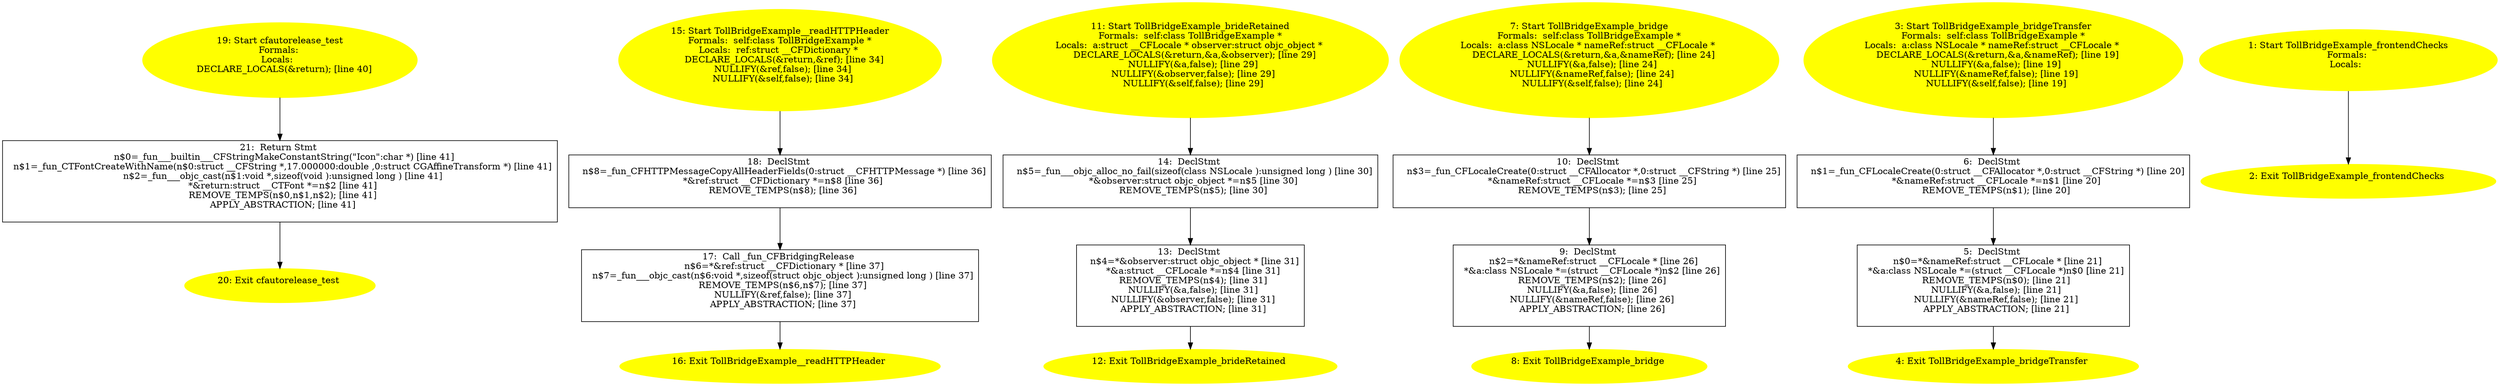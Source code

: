 digraph iCFG {
21 [label="21:  Return Stmt \n   n$0=_fun___builtin___CFStringMakeConstantString(\"Icon\":char *) [line 41]\n  n$1=_fun_CTFontCreateWithName(n$0:struct __CFString *,17.000000:double ,0:struct CGAffineTransform *) [line 41]\n  n$2=_fun___objc_cast(n$1:void *,sizeof(void ):unsigned long ) [line 41]\n  *&return:struct __CTFont *=n$2 [line 41]\n  REMOVE_TEMPS(n$0,n$1,n$2); [line 41]\n  APPLY_ABSTRACTION; [line 41]\n " shape="box"]
	

	 21 -> 20 ;
20 [label="20: Exit cfautorelease_test \n  " color=yellow style=filled]
	

19 [label="19: Start cfautorelease_test\nFormals: \nLocals:  \n   DECLARE_LOCALS(&return); [line 40]\n " color=yellow style=filled]
	

	 19 -> 21 ;
18 [label="18:  DeclStmt \n   n$8=_fun_CFHTTPMessageCopyAllHeaderFields(0:struct __CFHTTPMessage *) [line 36]\n  *&ref:struct __CFDictionary *=n$8 [line 36]\n  REMOVE_TEMPS(n$8); [line 36]\n " shape="box"]
	

	 18 -> 17 ;
17 [label="17:  Call _fun_CFBridgingRelease \n   n$6=*&ref:struct __CFDictionary * [line 37]\n  n$7=_fun___objc_cast(n$6:void *,sizeof(struct objc_object ):unsigned long ) [line 37]\n  REMOVE_TEMPS(n$6,n$7); [line 37]\n  NULLIFY(&ref,false); [line 37]\n  APPLY_ABSTRACTION; [line 37]\n " shape="box"]
	

	 17 -> 16 ;
16 [label="16: Exit TollBridgeExample__readHTTPHeader \n  " color=yellow style=filled]
	

15 [label="15: Start TollBridgeExample__readHTTPHeader\nFormals:  self:class TollBridgeExample *\nLocals:  ref:struct __CFDictionary * \n   DECLARE_LOCALS(&return,&ref); [line 34]\n  NULLIFY(&ref,false); [line 34]\n  NULLIFY(&self,false); [line 34]\n " color=yellow style=filled]
	

	 15 -> 18 ;
14 [label="14:  DeclStmt \n   n$5=_fun___objc_alloc_no_fail(sizeof(class NSLocale ):unsigned long ) [line 30]\n  *&observer:struct objc_object *=n$5 [line 30]\n  REMOVE_TEMPS(n$5); [line 30]\n " shape="box"]
	

	 14 -> 13 ;
13 [label="13:  DeclStmt \n   n$4=*&observer:struct objc_object * [line 31]\n  *&a:struct __CFLocale *=n$4 [line 31]\n  REMOVE_TEMPS(n$4); [line 31]\n  NULLIFY(&a,false); [line 31]\n  NULLIFY(&observer,false); [line 31]\n  APPLY_ABSTRACTION; [line 31]\n " shape="box"]
	

	 13 -> 12 ;
12 [label="12: Exit TollBridgeExample_brideRetained \n  " color=yellow style=filled]
	

11 [label="11: Start TollBridgeExample_brideRetained\nFormals:  self:class TollBridgeExample *\nLocals:  a:struct __CFLocale * observer:struct objc_object * \n   DECLARE_LOCALS(&return,&a,&observer); [line 29]\n  NULLIFY(&a,false); [line 29]\n  NULLIFY(&observer,false); [line 29]\n  NULLIFY(&self,false); [line 29]\n " color=yellow style=filled]
	

	 11 -> 14 ;
10 [label="10:  DeclStmt \n   n$3=_fun_CFLocaleCreate(0:struct __CFAllocator *,0:struct __CFString *) [line 25]\n  *&nameRef:struct __CFLocale *=n$3 [line 25]\n  REMOVE_TEMPS(n$3); [line 25]\n " shape="box"]
	

	 10 -> 9 ;
9 [label="9:  DeclStmt \n   n$2=*&nameRef:struct __CFLocale * [line 26]\n  *&a:class NSLocale *=(struct __CFLocale *)n$2 [line 26]\n  REMOVE_TEMPS(n$2); [line 26]\n  NULLIFY(&a,false); [line 26]\n  NULLIFY(&nameRef,false); [line 26]\n  APPLY_ABSTRACTION; [line 26]\n " shape="box"]
	

	 9 -> 8 ;
8 [label="8: Exit TollBridgeExample_bridge \n  " color=yellow style=filled]
	

7 [label="7: Start TollBridgeExample_bridge\nFormals:  self:class TollBridgeExample *\nLocals:  a:class NSLocale * nameRef:struct __CFLocale * \n   DECLARE_LOCALS(&return,&a,&nameRef); [line 24]\n  NULLIFY(&a,false); [line 24]\n  NULLIFY(&nameRef,false); [line 24]\n  NULLIFY(&self,false); [line 24]\n " color=yellow style=filled]
	

	 7 -> 10 ;
6 [label="6:  DeclStmt \n   n$1=_fun_CFLocaleCreate(0:struct __CFAllocator *,0:struct __CFString *) [line 20]\n  *&nameRef:struct __CFLocale *=n$1 [line 20]\n  REMOVE_TEMPS(n$1); [line 20]\n " shape="box"]
	

	 6 -> 5 ;
5 [label="5:  DeclStmt \n   n$0=*&nameRef:struct __CFLocale * [line 21]\n  *&a:class NSLocale *=(struct __CFLocale *)n$0 [line 21]\n  REMOVE_TEMPS(n$0); [line 21]\n  NULLIFY(&a,false); [line 21]\n  NULLIFY(&nameRef,false); [line 21]\n  APPLY_ABSTRACTION; [line 21]\n " shape="box"]
	

	 5 -> 4 ;
4 [label="4: Exit TollBridgeExample_bridgeTransfer \n  " color=yellow style=filled]
	

3 [label="3: Start TollBridgeExample_bridgeTransfer\nFormals:  self:class TollBridgeExample *\nLocals:  a:class NSLocale * nameRef:struct __CFLocale * \n   DECLARE_LOCALS(&return,&a,&nameRef); [line 19]\n  NULLIFY(&a,false); [line 19]\n  NULLIFY(&nameRef,false); [line 19]\n  NULLIFY(&self,false); [line 19]\n " color=yellow style=filled]
	

	 3 -> 6 ;
2 [label="2: Exit TollBridgeExample_frontendChecks \n  " color=yellow style=filled]
	

1 [label="1: Start TollBridgeExample_frontendChecks\nFormals: \nLocals:  \n  " color=yellow style=filled]
	

	 1 -> 2 ;
}

